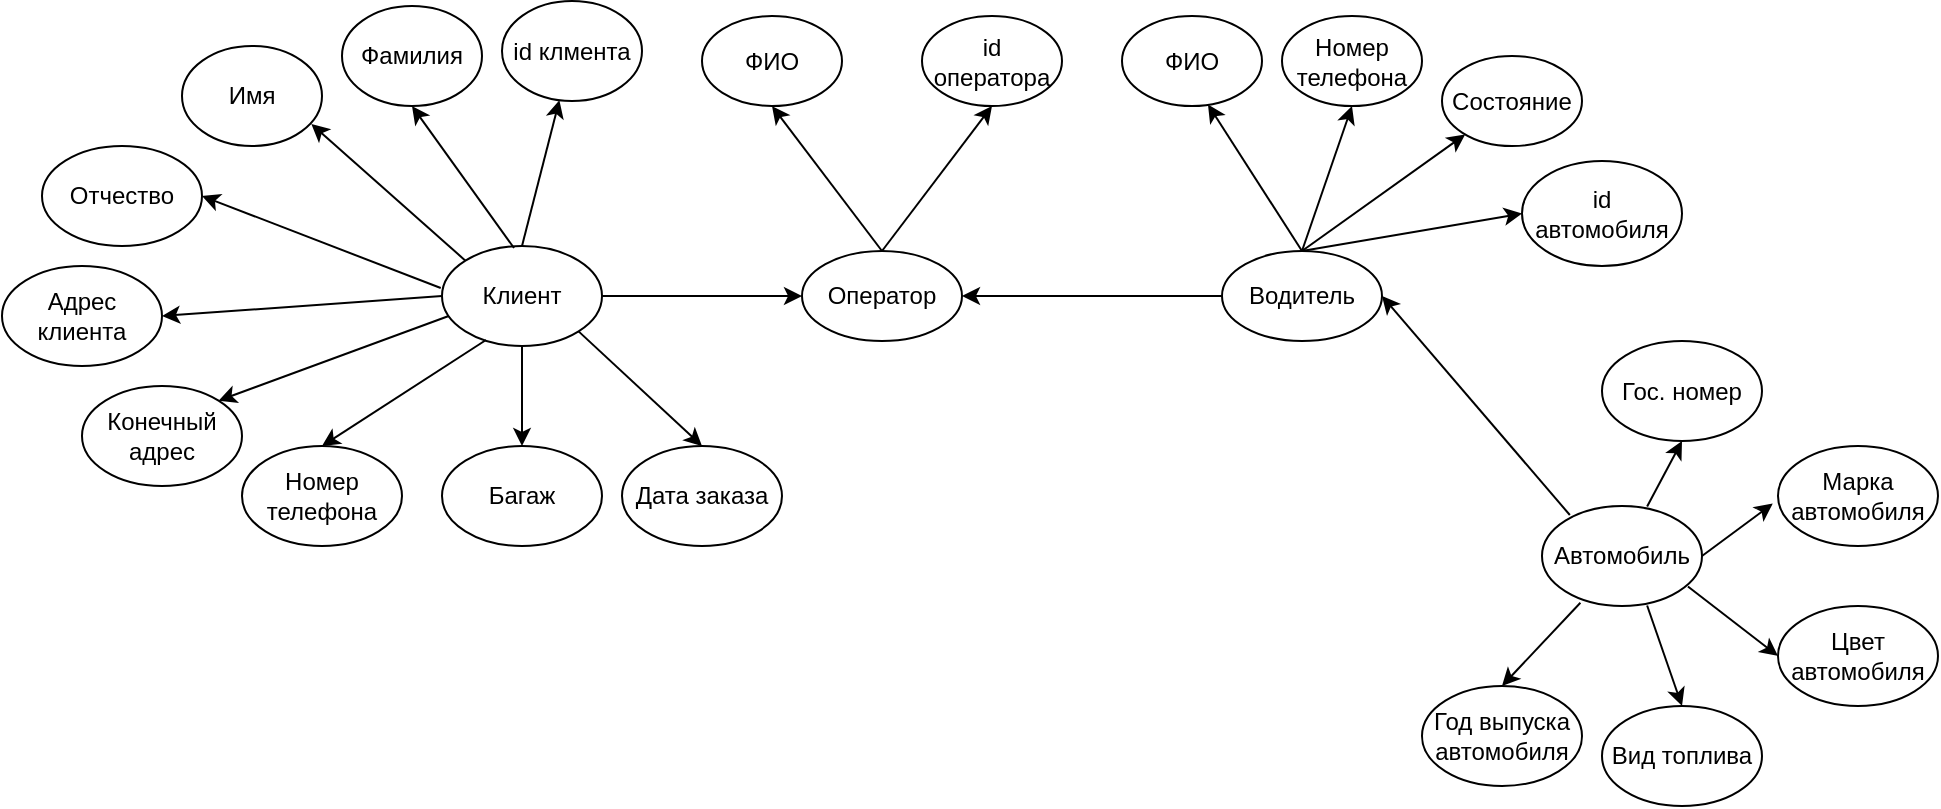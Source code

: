 <mxfile version="20.4.1" type="github">
  <diagram id="57WITrkcmmapLRQDRj-k" name="Страница 1">
    <mxGraphModel dx="813" dy="450" grid="1" gridSize="10" guides="1" tooltips="1" connect="1" arrows="1" fold="1" page="1" pageScale="1" pageWidth="2336" pageHeight="1654" math="0" shadow="0">
      <root>
        <mxCell id="0" />
        <mxCell id="1" parent="0" />
        <mxCell id="L3fCQa1VUjjMT30tzxoR-28" style="edgeStyle=orthogonalEdgeStyle;rounded=0;orthogonalLoop=1;jettySize=auto;html=1;exitX=1;exitY=0.5;exitDx=0;exitDy=0;" parent="1" source="L3fCQa1VUjjMT30tzxoR-1" edge="1">
          <mxGeometry relative="1" as="geometry">
            <mxPoint x="680" y="335" as="targetPoint" />
          </mxGeometry>
        </mxCell>
        <mxCell id="L3fCQa1VUjjMT30tzxoR-1" value="Клиент" style="ellipse;whiteSpace=wrap;html=1;" parent="1" vertex="1">
          <mxGeometry x="500" y="310" width="80" height="50" as="geometry" />
        </mxCell>
        <mxCell id="L3fCQa1VUjjMT30tzxoR-3" value="Фамилия" style="ellipse;whiteSpace=wrap;html=1;" parent="1" vertex="1">
          <mxGeometry x="450" y="190" width="70" height="50" as="geometry" />
        </mxCell>
        <mxCell id="L3fCQa1VUjjMT30tzxoR-4" value="Имя" style="ellipse;whiteSpace=wrap;html=1;" parent="1" vertex="1">
          <mxGeometry x="370" y="210" width="70" height="50" as="geometry" />
        </mxCell>
        <mxCell id="L3fCQa1VUjjMT30tzxoR-5" value="Отчество" style="ellipse;whiteSpace=wrap;html=1;" parent="1" vertex="1">
          <mxGeometry x="300" y="260" width="80" height="50" as="geometry" />
        </mxCell>
        <mxCell id="L3fCQa1VUjjMT30tzxoR-6" value="Адрес клиента" style="ellipse;whiteSpace=wrap;html=1;" parent="1" vertex="1">
          <mxGeometry x="280" y="320" width="80" height="50" as="geometry" />
        </mxCell>
        <mxCell id="L3fCQa1VUjjMT30tzxoR-8" value="Конечный адрес" style="ellipse;whiteSpace=wrap;html=1;" parent="1" vertex="1">
          <mxGeometry x="320" y="380" width="80" height="50" as="geometry" />
        </mxCell>
        <mxCell id="L3fCQa1VUjjMT30tzxoR-9" value="Номер телефона" style="ellipse;whiteSpace=wrap;html=1;" parent="1" vertex="1">
          <mxGeometry x="400" y="410" width="80" height="50" as="geometry" />
        </mxCell>
        <mxCell id="L3fCQa1VUjjMT30tzxoR-10" value="Багаж" style="ellipse;whiteSpace=wrap;html=1;" parent="1" vertex="1">
          <mxGeometry x="500" y="410" width="80" height="50" as="geometry" />
        </mxCell>
        <mxCell id="L3fCQa1VUjjMT30tzxoR-21" value="" style="endArrow=classic;html=1;rounded=0;exitX=0.45;exitY=0.02;exitDx=0;exitDy=0;exitPerimeter=0;entryX=0.5;entryY=1;entryDx=0;entryDy=0;" parent="1" source="L3fCQa1VUjjMT30tzxoR-1" target="L3fCQa1VUjjMT30tzxoR-3" edge="1">
          <mxGeometry width="50" height="50" relative="1" as="geometry">
            <mxPoint x="580" y="380" as="sourcePoint" />
            <mxPoint x="630" y="330" as="targetPoint" />
          </mxGeometry>
        </mxCell>
        <mxCell id="L3fCQa1VUjjMT30tzxoR-22" value="" style="endArrow=classic;html=1;rounded=0;entryX=0.924;entryY=0.78;entryDx=0;entryDy=0;entryPerimeter=0;exitX=0;exitY=0;exitDx=0;exitDy=0;" parent="1" source="L3fCQa1VUjjMT30tzxoR-1" target="L3fCQa1VUjjMT30tzxoR-4" edge="1">
          <mxGeometry width="50" height="50" relative="1" as="geometry">
            <mxPoint x="530" y="310" as="sourcePoint" />
            <mxPoint x="495" y="250" as="targetPoint" />
          </mxGeometry>
        </mxCell>
        <mxCell id="L3fCQa1VUjjMT30tzxoR-23" value="" style="endArrow=classic;html=1;rounded=0;exitX=-0.008;exitY=0.42;exitDx=0;exitDy=0;exitPerimeter=0;entryX=1;entryY=0.5;entryDx=0;entryDy=0;" parent="1" source="L3fCQa1VUjjMT30tzxoR-1" target="L3fCQa1VUjjMT30tzxoR-5" edge="1">
          <mxGeometry width="50" height="50" relative="1" as="geometry">
            <mxPoint x="556" y="331" as="sourcePoint" />
            <mxPoint x="505" y="260" as="targetPoint" />
          </mxGeometry>
        </mxCell>
        <mxCell id="L3fCQa1VUjjMT30tzxoR-24" value="" style="endArrow=classic;html=1;rounded=0;exitX=0;exitY=0.5;exitDx=0;exitDy=0;entryX=1;entryY=0.5;entryDx=0;entryDy=0;" parent="1" source="L3fCQa1VUjjMT30tzxoR-1" target="L3fCQa1VUjjMT30tzxoR-6" edge="1">
          <mxGeometry width="50" height="50" relative="1" as="geometry">
            <mxPoint x="566" y="341" as="sourcePoint" />
            <mxPoint x="515" y="270" as="targetPoint" />
          </mxGeometry>
        </mxCell>
        <mxCell id="L3fCQa1VUjjMT30tzxoR-25" value="" style="endArrow=classic;html=1;rounded=0;exitX=0.042;exitY=0.7;exitDx=0;exitDy=0;entryX=1;entryY=0;entryDx=0;entryDy=0;exitPerimeter=0;" parent="1" source="L3fCQa1VUjjMT30tzxoR-1" target="L3fCQa1VUjjMT30tzxoR-8" edge="1">
          <mxGeometry width="50" height="50" relative="1" as="geometry">
            <mxPoint x="576" y="351" as="sourcePoint" />
            <mxPoint x="525" y="280" as="targetPoint" />
          </mxGeometry>
        </mxCell>
        <mxCell id="L3fCQa1VUjjMT30tzxoR-26" value="" style="endArrow=classic;html=1;rounded=0;exitX=0.275;exitY=0.94;exitDx=0;exitDy=0;entryX=0.5;entryY=0;entryDx=0;entryDy=0;exitPerimeter=0;" parent="1" source="L3fCQa1VUjjMT30tzxoR-1" target="L3fCQa1VUjjMT30tzxoR-9" edge="1">
          <mxGeometry width="50" height="50" relative="1" as="geometry">
            <mxPoint x="586" y="361" as="sourcePoint" />
            <mxPoint x="535" y="290" as="targetPoint" />
          </mxGeometry>
        </mxCell>
        <mxCell id="L3fCQa1VUjjMT30tzxoR-27" value="" style="endArrow=classic;html=1;rounded=0;exitX=0.5;exitY=1;exitDx=0;exitDy=0;entryX=0.5;entryY=0;entryDx=0;entryDy=0;" parent="1" source="L3fCQa1VUjjMT30tzxoR-1" target="L3fCQa1VUjjMT30tzxoR-10" edge="1">
          <mxGeometry width="50" height="50" relative="1" as="geometry">
            <mxPoint x="596" y="371" as="sourcePoint" />
            <mxPoint x="545" y="300" as="targetPoint" />
          </mxGeometry>
        </mxCell>
        <mxCell id="L3fCQa1VUjjMT30tzxoR-29" value="Оператор" style="ellipse;whiteSpace=wrap;html=1;" parent="1" vertex="1">
          <mxGeometry x="680" y="312.5" width="80" height="45" as="geometry" />
        </mxCell>
        <mxCell id="L3fCQa1VUjjMT30tzxoR-30" value="ФИО" style="ellipse;whiteSpace=wrap;html=1;" parent="1" vertex="1">
          <mxGeometry x="630" y="195" width="70" height="45" as="geometry" />
        </mxCell>
        <mxCell id="L3fCQa1VUjjMT30tzxoR-32" value="id оператора" style="ellipse;whiteSpace=wrap;html=1;" parent="1" vertex="1">
          <mxGeometry x="740" y="195" width="70" height="45" as="geometry" />
        </mxCell>
        <mxCell id="L3fCQa1VUjjMT30tzxoR-33" value="id клмента" style="ellipse;whiteSpace=wrap;html=1;" parent="1" vertex="1">
          <mxGeometry x="530" y="187.5" width="70" height="50" as="geometry" />
        </mxCell>
        <mxCell id="L3fCQa1VUjjMT30tzxoR-35" value="" style="endArrow=classic;html=1;rounded=0;" parent="1" target="L3fCQa1VUjjMT30tzxoR-33" edge="1">
          <mxGeometry width="50" height="50" relative="1" as="geometry">
            <mxPoint x="540" y="310" as="sourcePoint" />
            <mxPoint x="495" y="250" as="targetPoint" />
          </mxGeometry>
        </mxCell>
        <mxCell id="L3fCQa1VUjjMT30tzxoR-36" value="" style="endArrow=classic;html=1;rounded=0;exitX=0.5;exitY=0;exitDx=0;exitDy=0;entryX=0.5;entryY=1;entryDx=0;entryDy=0;" parent="1" source="L3fCQa1VUjjMT30tzxoR-29" target="L3fCQa1VUjjMT30tzxoR-30" edge="1">
          <mxGeometry width="50" height="50" relative="1" as="geometry">
            <mxPoint x="740" y="380" as="sourcePoint" />
            <mxPoint x="790" y="330" as="targetPoint" />
          </mxGeometry>
        </mxCell>
        <mxCell id="L3fCQa1VUjjMT30tzxoR-37" value="" style="endArrow=classic;html=1;rounded=0;exitX=0.5;exitY=0;exitDx=0;exitDy=0;entryX=0.5;entryY=1;entryDx=0;entryDy=0;" parent="1" source="L3fCQa1VUjjMT30tzxoR-29" target="L3fCQa1VUjjMT30tzxoR-32" edge="1">
          <mxGeometry width="50" height="50" relative="1" as="geometry">
            <mxPoint x="730" y="322.5" as="sourcePoint" />
            <mxPoint x="675" y="247.5" as="targetPoint" />
          </mxGeometry>
        </mxCell>
        <mxCell id="L3fCQa1VUjjMT30tzxoR-39" style="edgeStyle=orthogonalEdgeStyle;rounded=0;orthogonalLoop=1;jettySize=auto;html=1;exitX=0;exitY=0.5;exitDx=0;exitDy=0;entryX=1;entryY=0.5;entryDx=0;entryDy=0;" parent="1" source="L3fCQa1VUjjMT30tzxoR-38" target="L3fCQa1VUjjMT30tzxoR-29" edge="1">
          <mxGeometry relative="1" as="geometry" />
        </mxCell>
        <mxCell id="L3fCQa1VUjjMT30tzxoR-38" value="Водитель" style="ellipse;whiteSpace=wrap;html=1;" parent="1" vertex="1">
          <mxGeometry x="890" y="312.5" width="80" height="45" as="geometry" />
        </mxCell>
        <mxCell id="L3fCQa1VUjjMT30tzxoR-40" value="ФИО" style="ellipse;whiteSpace=wrap;html=1;" parent="1" vertex="1">
          <mxGeometry x="840" y="195" width="70" height="45" as="geometry" />
        </mxCell>
        <mxCell id="L3fCQa1VUjjMT30tzxoR-41" value="Номер телефона" style="ellipse;whiteSpace=wrap;html=1;" parent="1" vertex="1">
          <mxGeometry x="920" y="195" width="70" height="45" as="geometry" />
        </mxCell>
        <mxCell id="L3fCQa1VUjjMT30tzxoR-42" value="Состояние" style="ellipse;whiteSpace=wrap;html=1;" parent="1" vertex="1">
          <mxGeometry x="1000" y="215" width="70" height="45" as="geometry" />
        </mxCell>
        <mxCell id="L3fCQa1VUjjMT30tzxoR-43" value="id автомобиля" style="ellipse;whiteSpace=wrap;html=1;" parent="1" vertex="1">
          <mxGeometry x="1040" y="267.5" width="80" height="52.5" as="geometry" />
        </mxCell>
        <mxCell id="L3fCQa1VUjjMT30tzxoR-44" value="" style="endArrow=classic;html=1;rounded=0;exitX=0.5;exitY=0;exitDx=0;exitDy=0;entryX=0.614;entryY=0.984;entryDx=0;entryDy=0;entryPerimeter=0;" parent="1" source="L3fCQa1VUjjMT30tzxoR-38" target="L3fCQa1VUjjMT30tzxoR-40" edge="1">
          <mxGeometry width="50" height="50" relative="1" as="geometry">
            <mxPoint x="970" y="440" as="sourcePoint" />
            <mxPoint x="1020" y="390" as="targetPoint" />
          </mxGeometry>
        </mxCell>
        <mxCell id="L3fCQa1VUjjMT30tzxoR-45" value="" style="endArrow=classic;html=1;rounded=0;exitX=0.5;exitY=0;exitDx=0;exitDy=0;entryX=0.5;entryY=1;entryDx=0;entryDy=0;" parent="1" source="L3fCQa1VUjjMT30tzxoR-38" target="L3fCQa1VUjjMT30tzxoR-41" edge="1">
          <mxGeometry width="50" height="50" relative="1" as="geometry">
            <mxPoint x="940" y="322.5" as="sourcePoint" />
            <mxPoint x="888.99" y="253.735" as="targetPoint" />
          </mxGeometry>
        </mxCell>
        <mxCell id="L3fCQa1VUjjMT30tzxoR-46" value="" style="endArrow=classic;html=1;rounded=0;exitX=0.5;exitY=0;exitDx=0;exitDy=0;" parent="1" source="L3fCQa1VUjjMT30tzxoR-38" target="L3fCQa1VUjjMT30tzxoR-42" edge="1">
          <mxGeometry width="50" height="50" relative="1" as="geometry">
            <mxPoint x="950" y="332.5" as="sourcePoint" />
            <mxPoint x="898.99" y="263.735" as="targetPoint" />
          </mxGeometry>
        </mxCell>
        <mxCell id="L3fCQa1VUjjMT30tzxoR-47" value="" style="endArrow=classic;html=1;rounded=0;exitX=0.5;exitY=0;exitDx=0;exitDy=0;entryX=0;entryY=0.5;entryDx=0;entryDy=0;" parent="1" source="L3fCQa1VUjjMT30tzxoR-38" target="L3fCQa1VUjjMT30tzxoR-43" edge="1">
          <mxGeometry width="50" height="50" relative="1" as="geometry">
            <mxPoint x="960" y="342.5" as="sourcePoint" />
            <mxPoint x="908.99" y="273.735" as="targetPoint" />
          </mxGeometry>
        </mxCell>
        <mxCell id="L3fCQa1VUjjMT30tzxoR-48" value="Автомобиль" style="ellipse;whiteSpace=wrap;html=1;" parent="1" vertex="1">
          <mxGeometry x="1050" y="440" width="80" height="50" as="geometry" />
        </mxCell>
        <mxCell id="L3fCQa1VUjjMT30tzxoR-49" value="" style="endArrow=classic;html=1;rounded=0;exitX=0.174;exitY=0.09;exitDx=0;exitDy=0;entryX=1;entryY=0.5;entryDx=0;entryDy=0;exitPerimeter=0;" parent="1" source="L3fCQa1VUjjMT30tzxoR-48" target="L3fCQa1VUjjMT30tzxoR-38" edge="1">
          <mxGeometry width="50" height="50" relative="1" as="geometry">
            <mxPoint x="810" y="380" as="sourcePoint" />
            <mxPoint x="860" y="330" as="targetPoint" />
          </mxGeometry>
        </mxCell>
        <mxCell id="L3fCQa1VUjjMT30tzxoR-50" value="Гос. номер" style="ellipse;whiteSpace=wrap;html=1;" parent="1" vertex="1">
          <mxGeometry x="1080" y="357.5" width="80" height="50" as="geometry" />
        </mxCell>
        <mxCell id="L3fCQa1VUjjMT30tzxoR-51" value="Марка автомобиля" style="ellipse;whiteSpace=wrap;html=1;" parent="1" vertex="1">
          <mxGeometry x="1168" y="410" width="80" height="50" as="geometry" />
        </mxCell>
        <mxCell id="L3fCQa1VUjjMT30tzxoR-52" value="Цвет автомобиля" style="ellipse;whiteSpace=wrap;html=1;" parent="1" vertex="1">
          <mxGeometry x="1168" y="490" width="80" height="50" as="geometry" />
        </mxCell>
        <mxCell id="L3fCQa1VUjjMT30tzxoR-53" value="Вид топлива" style="ellipse;whiteSpace=wrap;html=1;" parent="1" vertex="1">
          <mxGeometry x="1080" y="540" width="80" height="50" as="geometry" />
        </mxCell>
        <mxCell id="L3fCQa1VUjjMT30tzxoR-54" value="Год выпуска автомобиля" style="ellipse;whiteSpace=wrap;html=1;" parent="1" vertex="1">
          <mxGeometry x="990" y="530" width="80" height="50" as="geometry" />
        </mxCell>
        <mxCell id="L3fCQa1VUjjMT30tzxoR-56" value="" style="endArrow=classic;html=1;rounded=0;exitX=0.24;exitY=0.967;exitDx=0;exitDy=0;exitPerimeter=0;entryX=0.5;entryY=0;entryDx=0;entryDy=0;" parent="1" source="L3fCQa1VUjjMT30tzxoR-48" target="L3fCQa1VUjjMT30tzxoR-54" edge="1">
          <mxGeometry width="50" height="50" relative="1" as="geometry">
            <mxPoint x="1080" y="500" as="sourcePoint" />
            <mxPoint x="1130" y="450" as="targetPoint" />
          </mxGeometry>
        </mxCell>
        <mxCell id="L3fCQa1VUjjMT30tzxoR-57" value="" style="endArrow=classic;html=1;rounded=0;exitX=0.657;exitY=0.995;exitDx=0;exitDy=0;exitPerimeter=0;entryX=0.5;entryY=0;entryDx=0;entryDy=0;" parent="1" source="L3fCQa1VUjjMT30tzxoR-48" target="L3fCQa1VUjjMT30tzxoR-53" edge="1">
          <mxGeometry width="50" height="50" relative="1" as="geometry">
            <mxPoint x="1096.32" y="499.75" as="sourcePoint" />
            <mxPoint x="1040" y="540" as="targetPoint" />
          </mxGeometry>
        </mxCell>
        <mxCell id="L3fCQa1VUjjMT30tzxoR-58" value="" style="endArrow=classic;html=1;rounded=0;exitX=0.912;exitY=0.805;exitDx=0;exitDy=0;exitPerimeter=0;entryX=0;entryY=0.5;entryDx=0;entryDy=0;" parent="1" source="L3fCQa1VUjjMT30tzxoR-48" target="L3fCQa1VUjjMT30tzxoR-52" edge="1">
          <mxGeometry width="50" height="50" relative="1" as="geometry">
            <mxPoint x="1106.32" y="509.75" as="sourcePoint" />
            <mxPoint x="1050" y="550" as="targetPoint" />
          </mxGeometry>
        </mxCell>
        <mxCell id="L3fCQa1VUjjMT30tzxoR-59" value="" style="endArrow=classic;html=1;rounded=0;exitX=1;exitY=0.5;exitDx=0;exitDy=0;entryX=-0.033;entryY=0.576;entryDx=0;entryDy=0;entryPerimeter=0;" parent="1" source="L3fCQa1VUjjMT30tzxoR-48" target="L3fCQa1VUjjMT30tzxoR-51" edge="1">
          <mxGeometry width="50" height="50" relative="1" as="geometry">
            <mxPoint x="1116.32" y="519.75" as="sourcePoint" />
            <mxPoint x="1060" y="560" as="targetPoint" />
          </mxGeometry>
        </mxCell>
        <mxCell id="L3fCQa1VUjjMT30tzxoR-60" value="" style="endArrow=classic;html=1;rounded=0;exitX=0.657;exitY=0.005;exitDx=0;exitDy=0;entryX=0.5;entryY=1;entryDx=0;entryDy=0;exitPerimeter=0;" parent="1" source="L3fCQa1VUjjMT30tzxoR-48" target="L3fCQa1VUjjMT30tzxoR-50" edge="1">
          <mxGeometry width="50" height="50" relative="1" as="geometry">
            <mxPoint x="1126.32" y="529.75" as="sourcePoint" />
            <mxPoint x="1070" y="570" as="targetPoint" />
          </mxGeometry>
        </mxCell>
        <mxCell id="QdPLlOnJpY3jOUEVY-HU-1" value="Дата заказа" style="ellipse;whiteSpace=wrap;html=1;" vertex="1" parent="1">
          <mxGeometry x="590" y="410" width="80" height="50" as="geometry" />
        </mxCell>
        <mxCell id="QdPLlOnJpY3jOUEVY-HU-2" value="" style="endArrow=classic;html=1;rounded=0;exitX=1;exitY=1;exitDx=0;exitDy=0;entryX=0.5;entryY=0;entryDx=0;entryDy=0;" edge="1" parent="1" source="L3fCQa1VUjjMT30tzxoR-1" target="QdPLlOnJpY3jOUEVY-HU-1">
          <mxGeometry width="50" height="50" relative="1" as="geometry">
            <mxPoint x="550" y="370" as="sourcePoint" />
            <mxPoint x="550" y="420" as="targetPoint" />
          </mxGeometry>
        </mxCell>
      </root>
    </mxGraphModel>
  </diagram>
</mxfile>
